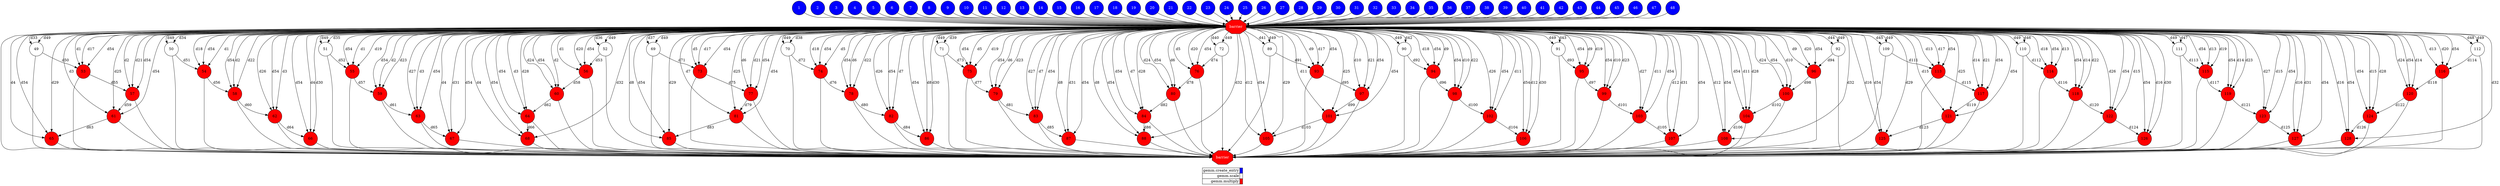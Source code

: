 digraph {
  rankdir=TB;
  labeljust="l";
  subgraph dependence_graph {
    ranksep=0.20;
    node[height=0.75];

1[shape=circle, style=filled fillcolor="#0000ff" fontcolor="#ffffff"];
2[shape=circle, style=filled fillcolor="#0000ff" fontcolor="#ffffff"];
3[shape=circle, style=filled fillcolor="#0000ff" fontcolor="#ffffff"];
4[shape=circle, style=filled fillcolor="#0000ff" fontcolor="#ffffff"];
5[shape=circle, style=filled fillcolor="#0000ff" fontcolor="#ffffff"];
6[shape=circle, style=filled fillcolor="#0000ff" fontcolor="#ffffff"];
7[shape=circle, style=filled fillcolor="#0000ff" fontcolor="#ffffff"];
8[shape=circle, style=filled fillcolor="#0000ff" fontcolor="#ffffff"];
9[shape=circle, style=filled fillcolor="#0000ff" fontcolor="#ffffff"];
10[shape=circle, style=filled fillcolor="#0000ff" fontcolor="#ffffff"];
11[shape=circle, style=filled fillcolor="#0000ff" fontcolor="#ffffff"];
12[shape=circle, style=filled fillcolor="#0000ff" fontcolor="#ffffff"];
13[shape=circle, style=filled fillcolor="#0000ff" fontcolor="#ffffff"];
14[shape=circle, style=filled fillcolor="#0000ff" fontcolor="#ffffff"];
15[shape=circle, style=filled fillcolor="#0000ff" fontcolor="#ffffff"];
16[shape=circle, style=filled fillcolor="#0000ff" fontcolor="#ffffff"];
17[shape=circle, style=filled fillcolor="#0000ff" fontcolor="#ffffff"];
18[shape=circle, style=filled fillcolor="#0000ff" fontcolor="#ffffff"];
19[shape=circle, style=filled fillcolor="#0000ff" fontcolor="#ffffff"];
20[shape=circle, style=filled fillcolor="#0000ff" fontcolor="#ffffff"];
21[shape=circle, style=filled fillcolor="#0000ff" fontcolor="#ffffff"];
22[shape=circle, style=filled fillcolor="#0000ff" fontcolor="#ffffff"];
23[shape=circle, style=filled fillcolor="#0000ff" fontcolor="#ffffff"];
24[shape=circle, style=filled fillcolor="#0000ff" fontcolor="#ffffff"];
25[shape=circle, style=filled fillcolor="#0000ff" fontcolor="#ffffff"];
26[shape=circle, style=filled fillcolor="#0000ff" fontcolor="#ffffff"];
27[shape=circle, style=filled fillcolor="#0000ff" fontcolor="#ffffff"];
28[shape=circle, style=filled fillcolor="#0000ff" fontcolor="#ffffff"];
29[shape=circle, style=filled fillcolor="#0000ff" fontcolor="#ffffff"];
30[shape=circle, style=filled fillcolor="#0000ff" fontcolor="#ffffff"];
31[shape=circle, style=filled fillcolor="#0000ff" fontcolor="#ffffff"];
32[shape=circle, style=filled fillcolor="#0000ff" fontcolor="#ffffff"];
33[shape=circle, style=filled fillcolor="#0000ff" fontcolor="#ffffff"];
34[shape=circle, style=filled fillcolor="#0000ff" fontcolor="#ffffff"];
35[shape=circle, style=filled fillcolor="#0000ff" fontcolor="#ffffff"];
36[shape=circle, style=filled fillcolor="#0000ff" fontcolor="#ffffff"];
37[shape=circle, style=filled fillcolor="#0000ff" fontcolor="#ffffff"];
38[shape=circle, style=filled fillcolor="#0000ff" fontcolor="#ffffff"];
39[shape=circle, style=filled fillcolor="#0000ff" fontcolor="#ffffff"];
40[shape=circle, style=filled fillcolor="#0000ff" fontcolor="#ffffff"];
41[shape=circle, style=filled fillcolor="#0000ff" fontcolor="#ffffff"];
42[shape=circle, style=filled fillcolor="#0000ff" fontcolor="#ffffff"];
43[shape=circle, style=filled fillcolor="#0000ff" fontcolor="#ffffff"];
44[shape=circle, style=filled fillcolor="#0000ff" fontcolor="#ffffff"];
45[shape=circle, style=filled fillcolor="#0000ff" fontcolor="#ffffff"];
46[shape=circle, style=filled fillcolor="#0000ff" fontcolor="#ffffff"];
47[shape=circle, style=filled fillcolor="#0000ff" fontcolor="#ffffff"];
48[shape=circle, style=filled fillcolor="#0000ff" fontcolor="#ffffff"];
Synchro1[label="barrier", shape=octagon, style=filled fillcolor="#ff0000" fontcolor="#FFFFFF"];
19 -> Synchro1;
29 -> Synchro1;
45 -> Synchro1;
11 -> Synchro1;
16 -> Synchro1;
40 -> Synchro1;
26 -> Synchro1;
9 -> Synchro1;
10 -> Synchro1;
34 -> Synchro1;
17 -> Synchro1;
42 -> Synchro1;
30 -> Synchro1;
33 -> Synchro1;
4 -> Synchro1;
28 -> Synchro1;
3 -> Synchro1;
46 -> Synchro1;
39 -> Synchro1;
48 -> Synchro1;
14 -> Synchro1;
31 -> Synchro1;
43 -> Synchro1;
13 -> Synchro1;
18 -> Synchro1;
22 -> Synchro1;
44 -> Synchro1;
27 -> Synchro1;
47 -> Synchro1;
36 -> Synchro1;
20 -> Synchro1;
32 -> Synchro1;
24 -> Synchro1;
35 -> Synchro1;
12 -> Synchro1;
37 -> Synchro1;
7 -> Synchro1;
15 -> Synchro1;
2 -> Synchro1;
23 -> Synchro1;
6 -> Synchro1;
21 -> Synchro1;
1 -> Synchro1;
5 -> Synchro1;
41 -> Synchro1;
38 -> Synchro1;
8 -> Synchro1;
25 -> Synchro1;
49[shape=circle, style=filled fillcolor="#ffffff" fontcolor="#000000"];
Synchro1 -> 49[ label="d33" ];
Synchro1 -> 49[ label="d49" ];
50[shape=circle, style=filled fillcolor="#ffffff" fontcolor="#000000"];
Synchro1 -> 50[ label="d34" ];
Synchro1 -> 50[ label="d49" ];
51[shape=circle, style=filled fillcolor="#ffffff" fontcolor="#000000"];
Synchro1 -> 51[ label="d35" ];
Synchro1 -> 51[ label="d49" ];
52[shape=circle, style=filled fillcolor="#ffffff" fontcolor="#000000"];
Synchro1 -> 52[ label="d36" ];
Synchro1 -> 52[ label="d49" ];
53[shape=circle, style=filled fillcolor="#ff0000" fontcolor="#000000"];
49 -> 53[ label="d50" ];
Synchro1 -> 53[ label="d54" ];
Synchro1 -> 53[ label="d1" ];
Synchro1 -> 53[ label="d17" ];
54[shape=circle, style=filled fillcolor="#ff0000" fontcolor="#000000"];
50 -> 54[ label="d51" ];
Synchro1 -> 54[ label="d54" ];
Synchro1 -> 54[ label="d1" ];
Synchro1 -> 54[ label="d18" ];
55[shape=circle, style=filled fillcolor="#ff0000" fontcolor="#000000"];
51 -> 55[ label="d52" ];
Synchro1 -> 55[ label="d54" ];
Synchro1 -> 55[ label="d1" ];
Synchro1 -> 55[ label="d19" ];
56[shape=circle, style=filled fillcolor="#ff0000" fontcolor="#000000"];
52 -> 56[ label="d53" ];
Synchro1 -> 56[ label="d54" ];
Synchro1 -> 56[ label="d1" ];
Synchro1 -> 56[ label="d20" ];
57[shape=circle, style=filled fillcolor="#ff0000" fontcolor="#000000"];
53 -> 57[ label="d55" ];
Synchro1 -> 57[ label="d54" ];
Synchro1 -> 57[ label="d2" ];
Synchro1 -> 57[ label="d21" ];
58[shape=circle, style=filled fillcolor="#ff0000" fontcolor="#000000"];
54 -> 58[ label="d56" ];
Synchro1 -> 58[ label="d54" ];
Synchro1 -> 58[ label="d2" ];
Synchro1 -> 58[ label="d22" ];
59[shape=circle, style=filled fillcolor="#ff0000" fontcolor="#000000"];
55 -> 59[ label="d57" ];
Synchro1 -> 59[ label="d54" ];
Synchro1 -> 59[ label="d2" ];
Synchro1 -> 59[ label="d23" ];
60[shape=circle, style=filled fillcolor="#ff0000" fontcolor="#000000"];
56 -> 60[ label="d58" ];
Synchro1 -> 60[ label="d54" ];
Synchro1 -> 60[ label="d2" ];
Synchro1 -> 60[ label="d24" ];
61[shape=circle, style=filled fillcolor="#ff0000" fontcolor="#000000"];
57 -> 61[ label="d59" ];
Synchro1 -> 61[ label="d54" ];
Synchro1 -> 61[ label="d3" ];
Synchro1 -> 61[ label="d25" ];
62[shape=circle, style=filled fillcolor="#ff0000" fontcolor="#000000"];
58 -> 62[ label="d60" ];
Synchro1 -> 62[ label="d54" ];
Synchro1 -> 62[ label="d3" ];
Synchro1 -> 62[ label="d26" ];
63[shape=circle, style=filled fillcolor="#ff0000" fontcolor="#000000"];
59 -> 63[ label="d61" ];
Synchro1 -> 63[ label="d54" ];
Synchro1 -> 63[ label="d3" ];
Synchro1 -> 63[ label="d27" ];
64[shape=circle, style=filled fillcolor="#ff0000" fontcolor="#000000"];
60 -> 64[ label="d62" ];
Synchro1 -> 64[ label="d54" ];
Synchro1 -> 64[ label="d3" ];
Synchro1 -> 64[ label="d28" ];
65[shape=circle, style=filled fillcolor="#ff0000" fontcolor="#000000"];
61 -> 65[ label="d63" ];
Synchro1 -> 65[ label="d54" ];
Synchro1 -> 65[ label="d4" ];
Synchro1 -> 65[ label="d29" ];
66[shape=circle, style=filled fillcolor="#ff0000" fontcolor="#000000"];
62 -> 66[ label="d64" ];
Synchro1 -> 66[ label="d54" ];
Synchro1 -> 66[ label="d4" ];
Synchro1 -> 66[ label="d30" ];
67[shape=circle, style=filled fillcolor="#ff0000" fontcolor="#000000"];
63 -> 67[ label="d65" ];
Synchro1 -> 67[ label="d54" ];
Synchro1 -> 67[ label="d4" ];
Synchro1 -> 67[ label="d31" ];
68[shape=circle, style=filled fillcolor="#ff0000" fontcolor="#000000"];
64 -> 68[ label="d66" ];
Synchro1 -> 68[ label="d54" ];
Synchro1 -> 68[ label="d4" ];
Synchro1 -> 68[ label="d32" ];
69[shape=circle, style=filled fillcolor="#ffffff" fontcolor="#000000"];
Synchro1 -> 69[ label="d37" ];
Synchro1 -> 69[ label="d49" ];
70[shape=circle, style=filled fillcolor="#ffffff" fontcolor="#000000"];
Synchro1 -> 70[ label="d38" ];
Synchro1 -> 70[ label="d49" ];
71[shape=circle, style=filled fillcolor="#ffffff" fontcolor="#000000"];
Synchro1 -> 71[ label="d39" ];
Synchro1 -> 71[ label="d49" ];
72[shape=circle, style=filled fillcolor="#ffffff" fontcolor="#000000"];
Synchro1 -> 72[ label="d40" ];
Synchro1 -> 72[ label="d49" ];
73[shape=circle, style=filled fillcolor="#ff0000" fontcolor="#000000"];
69 -> 73[ label="d71" ];
Synchro1 -> 73[ label="d54" ];
Synchro1 -> 73[ label="d5" ];
Synchro1 -> 73[ label="d17" ];
74[shape=circle, style=filled fillcolor="#ff0000" fontcolor="#000000"];
70 -> 74[ label="d72" ];
Synchro1 -> 74[ label="d54" ];
Synchro1 -> 74[ label="d5" ];
Synchro1 -> 74[ label="d18" ];
75[shape=circle, style=filled fillcolor="#ff0000" fontcolor="#000000"];
71 -> 75[ label="d73" ];
Synchro1 -> 75[ label="d54" ];
Synchro1 -> 75[ label="d5" ];
Synchro1 -> 75[ label="d19" ];
76[shape=circle, style=filled fillcolor="#ff0000" fontcolor="#000000"];
72 -> 76[ label="d74" ];
Synchro1 -> 76[ label="d54" ];
Synchro1 -> 76[ label="d5" ];
Synchro1 -> 76[ label="d20" ];
77[shape=circle, style=filled fillcolor="#ff0000" fontcolor="#000000"];
73 -> 77[ label="d75" ];
Synchro1 -> 77[ label="d54" ];
Synchro1 -> 77[ label="d6" ];
Synchro1 -> 77[ label="d21" ];
78[shape=circle, style=filled fillcolor="#ff0000" fontcolor="#000000"];
74 -> 78[ label="d76" ];
Synchro1 -> 78[ label="d54" ];
Synchro1 -> 78[ label="d6" ];
Synchro1 -> 78[ label="d22" ];
79[shape=circle, style=filled fillcolor="#ff0000" fontcolor="#000000"];
75 -> 79[ label="d77" ];
Synchro1 -> 79[ label="d54" ];
Synchro1 -> 79[ label="d6" ];
Synchro1 -> 79[ label="d23" ];
80[shape=circle, style=filled fillcolor="#ff0000" fontcolor="#000000"];
76 -> 80[ label="d78" ];
Synchro1 -> 80[ label="d54" ];
Synchro1 -> 80[ label="d6" ];
Synchro1 -> 80[ label="d24" ];
81[shape=circle, style=filled fillcolor="#ff0000" fontcolor="#000000"];
77 -> 81[ label="d79" ];
Synchro1 -> 81[ label="d54" ];
Synchro1 -> 81[ label="d7" ];
Synchro1 -> 81[ label="d25" ];
82[shape=circle, style=filled fillcolor="#ff0000" fontcolor="#000000"];
78 -> 82[ label="d80" ];
Synchro1 -> 82[ label="d54" ];
Synchro1 -> 82[ label="d7" ];
Synchro1 -> 82[ label="d26" ];
83[shape=circle, style=filled fillcolor="#ff0000" fontcolor="#000000"];
79 -> 83[ label="d81" ];
Synchro1 -> 83[ label="d54" ];
Synchro1 -> 83[ label="d7" ];
Synchro1 -> 83[ label="d27" ];
84[shape=circle, style=filled fillcolor="#ff0000" fontcolor="#000000"];
80 -> 84[ label="d82" ];
Synchro1 -> 84[ label="d54" ];
Synchro1 -> 84[ label="d7" ];
Synchro1 -> 84[ label="d28" ];
85[shape=circle, style=filled fillcolor="#ff0000" fontcolor="#000000"];
81 -> 85[ label="d83" ];
Synchro1 -> 85[ label="d54" ];
Synchro1 -> 85[ label="d8" ];
Synchro1 -> 85[ label="d29" ];
86[shape=circle, style=filled fillcolor="#ff0000" fontcolor="#000000"];
82 -> 86[ label="d84" ];
Synchro1 -> 86[ label="d54" ];
Synchro1 -> 86[ label="d8" ];
Synchro1 -> 86[ label="d30" ];
87[shape=circle, style=filled fillcolor="#ff0000" fontcolor="#000000"];
83 -> 87[ label="d85" ];
Synchro1 -> 87[ label="d54" ];
Synchro1 -> 87[ label="d8" ];
Synchro1 -> 87[ label="d31" ];
88[shape=circle, style=filled fillcolor="#ff0000" fontcolor="#000000"];
84 -> 88[ label="d86" ];
Synchro1 -> 88[ label="d54" ];
Synchro1 -> 88[ label="d8" ];
Synchro1 -> 88[ label="d32" ];
89[shape=circle, style=filled fillcolor="#ffffff" fontcolor="#000000"];
Synchro1 -> 89[ label="d41" ];
Synchro1 -> 89[ label="d49" ];
90[shape=circle, style=filled fillcolor="#ffffff" fontcolor="#000000"];
Synchro1 -> 90[ label="d42" ];
Synchro1 -> 90[ label="d49" ];
91[shape=circle, style=filled fillcolor="#ffffff" fontcolor="#000000"];
Synchro1 -> 91[ label="d43" ];
Synchro1 -> 91[ label="d49" ];
92[shape=circle, style=filled fillcolor="#ffffff" fontcolor="#000000"];
Synchro1 -> 92[ label="d44" ];
Synchro1 -> 92[ label="d49" ];
93[shape=circle, style=filled fillcolor="#ff0000" fontcolor="#000000"];
89 -> 93[ label="d91" ];
Synchro1 -> 93[ label="d54" ];
Synchro1 -> 93[ label="d9" ];
Synchro1 -> 93[ label="d17" ];
94[shape=circle, style=filled fillcolor="#ff0000" fontcolor="#000000"];
90 -> 94[ label="d92" ];
Synchro1 -> 94[ label="d54" ];
Synchro1 -> 94[ label="d9" ];
Synchro1 -> 94[ label="d18" ];
95[shape=circle, style=filled fillcolor="#ff0000" fontcolor="#000000"];
91 -> 95[ label="d93" ];
Synchro1 -> 95[ label="d54" ];
Synchro1 -> 95[ label="d9" ];
Synchro1 -> 95[ label="d19" ];
96[shape=circle, style=filled fillcolor="#ff0000" fontcolor="#000000"];
92 -> 96[ label="d94" ];
Synchro1 -> 96[ label="d54" ];
Synchro1 -> 96[ label="d9" ];
Synchro1 -> 96[ label="d20" ];
97[shape=circle, style=filled fillcolor="#ff0000" fontcolor="#000000"];
93 -> 97[ label="d95" ];
Synchro1 -> 97[ label="d54" ];
Synchro1 -> 97[ label="d10" ];
Synchro1 -> 97[ label="d21" ];
98[shape=circle, style=filled fillcolor="#ff0000" fontcolor="#000000"];
94 -> 98[ label="d96" ];
Synchro1 -> 98[ label="d54" ];
Synchro1 -> 98[ label="d10" ];
Synchro1 -> 98[ label="d22" ];
99[shape=circle, style=filled fillcolor="#ff0000" fontcolor="#000000"];
95 -> 99[ label="d97" ];
Synchro1 -> 99[ label="d54" ];
Synchro1 -> 99[ label="d10" ];
Synchro1 -> 99[ label="d23" ];
100[shape=circle, style=filled fillcolor="#ff0000" fontcolor="#000000"];
96 -> 100[ label="d98" ];
Synchro1 -> 100[ label="d54" ];
Synchro1 -> 100[ label="d10" ];
Synchro1 -> 100[ label="d24" ];
101[shape=circle, style=filled fillcolor="#ff0000" fontcolor="#000000"];
97 -> 101[ label="d99" ];
Synchro1 -> 101[ label="d54" ];
Synchro1 -> 101[ label="d11" ];
Synchro1 -> 101[ label="d25" ];
102[shape=circle, style=filled fillcolor="#ff0000" fontcolor="#000000"];
98 -> 102[ label="d100" ];
Synchro1 -> 102[ label="d54" ];
Synchro1 -> 102[ label="d11" ];
Synchro1 -> 102[ label="d26" ];
103[shape=circle, style=filled fillcolor="#ff0000" fontcolor="#000000"];
99 -> 103[ label="d101" ];
Synchro1 -> 103[ label="d54" ];
Synchro1 -> 103[ label="d11" ];
Synchro1 -> 103[ label="d27" ];
104[shape=circle, style=filled fillcolor="#ff0000" fontcolor="#000000"];
100 -> 104[ label="d102" ];
Synchro1 -> 104[ label="d54" ];
Synchro1 -> 104[ label="d11" ];
Synchro1 -> 104[ label="d28" ];
105[shape=circle, style=filled fillcolor="#ff0000" fontcolor="#000000"];
101 -> 105[ label="d103" ];
Synchro1 -> 105[ label="d54" ];
Synchro1 -> 105[ label="d12" ];
Synchro1 -> 105[ label="d29" ];
106[shape=circle, style=filled fillcolor="#ff0000" fontcolor="#000000"];
102 -> 106[ label="d104" ];
Synchro1 -> 106[ label="d54" ];
Synchro1 -> 106[ label="d12" ];
Synchro1 -> 106[ label="d30" ];
107[shape=circle, style=filled fillcolor="#ff0000" fontcolor="#000000"];
103 -> 107[ label="d105" ];
Synchro1 -> 107[ label="d54" ];
Synchro1 -> 107[ label="d12" ];
Synchro1 -> 107[ label="d31" ];
108[shape=circle, style=filled fillcolor="#ff0000" fontcolor="#000000"];
104 -> 108[ label="d106" ];
Synchro1 -> 108[ label="d54" ];
Synchro1 -> 108[ label="d12" ];
Synchro1 -> 108[ label="d32" ];
109[shape=circle, style=filled fillcolor="#ffffff" fontcolor="#000000"];
Synchro1 -> 109[ label="d45" ];
Synchro1 -> 109[ label="d49" ];
110[shape=circle, style=filled fillcolor="#ffffff" fontcolor="#000000"];
Synchro1 -> 110[ label="d46" ];
Synchro1 -> 110[ label="d49" ];
111[shape=circle, style=filled fillcolor="#ffffff" fontcolor="#000000"];
Synchro1 -> 111[ label="d47" ];
Synchro1 -> 111[ label="d49" ];
112[shape=circle, style=filled fillcolor="#ffffff" fontcolor="#000000"];
Synchro1 -> 112[ label="d48" ];
Synchro1 -> 112[ label="d49" ];
113[shape=circle, style=filled fillcolor="#ff0000" fontcolor="#000000"];
109 -> 113[ label="d111" ];
Synchro1 -> 113[ label="d54" ];
Synchro1 -> 113[ label="d13" ];
Synchro1 -> 113[ label="d17" ];
114[shape=circle, style=filled fillcolor="#ff0000" fontcolor="#000000"];
110 -> 114[ label="d112" ];
Synchro1 -> 114[ label="d54" ];
Synchro1 -> 114[ label="d13" ];
Synchro1 -> 114[ label="d18" ];
115[shape=circle, style=filled fillcolor="#ff0000" fontcolor="#000000"];
111 -> 115[ label="d113" ];
Synchro1 -> 115[ label="d54" ];
Synchro1 -> 115[ label="d13" ];
Synchro1 -> 115[ label="d19" ];
116[shape=circle, style=filled fillcolor="#ff0000" fontcolor="#000000"];
112 -> 116[ label="d114" ];
Synchro1 -> 116[ label="d54" ];
Synchro1 -> 116[ label="d13" ];
Synchro1 -> 116[ label="d20" ];
117[shape=circle, style=filled fillcolor="#ff0000" fontcolor="#000000"];
113 -> 117[ label="d115" ];
Synchro1 -> 117[ label="d54" ];
Synchro1 -> 117[ label="d14" ];
Synchro1 -> 117[ label="d21" ];
118[shape=circle, style=filled fillcolor="#ff0000" fontcolor="#000000"];
114 -> 118[ label="d116" ];
Synchro1 -> 118[ label="d54" ];
Synchro1 -> 118[ label="d14" ];
Synchro1 -> 118[ label="d22" ];
119[shape=circle, style=filled fillcolor="#ff0000" fontcolor="#000000"];
115 -> 119[ label="d117" ];
Synchro1 -> 119[ label="d54" ];
Synchro1 -> 119[ label="d14" ];
Synchro1 -> 119[ label="d23" ];
120[shape=circle, style=filled fillcolor="#ff0000" fontcolor="#000000"];
116 -> 120[ label="d118" ];
Synchro1 -> 120[ label="d54" ];
Synchro1 -> 120[ label="d14" ];
Synchro1 -> 120[ label="d24" ];
121[shape=circle, style=filled fillcolor="#ff0000" fontcolor="#000000"];
117 -> 121[ label="d119" ];
Synchro1 -> 121[ label="d54" ];
Synchro1 -> 121[ label="d15" ];
Synchro1 -> 121[ label="d25" ];
122[shape=circle, style=filled fillcolor="#ff0000" fontcolor="#000000"];
118 -> 122[ label="d120" ];
Synchro1 -> 122[ label="d54" ];
Synchro1 -> 122[ label="d15" ];
Synchro1 -> 122[ label="d26" ];
123[shape=circle, style=filled fillcolor="#ff0000" fontcolor="#000000"];
119 -> 123[ label="d121" ];
Synchro1 -> 123[ label="d54" ];
Synchro1 -> 123[ label="d15" ];
Synchro1 -> 123[ label="d27" ];
124[shape=circle, style=filled fillcolor="#ff0000" fontcolor="#000000"];
120 -> 124[ label="d122" ];
Synchro1 -> 124[ label="d54" ];
Synchro1 -> 124[ label="d15" ];
Synchro1 -> 124[ label="d28" ];
125[shape=circle, style=filled fillcolor="#ff0000" fontcolor="#000000"];
121 -> 125[ label="d123" ];
Synchro1 -> 125[ label="d54" ];
Synchro1 -> 125[ label="d16" ];
Synchro1 -> 125[ label="d29" ];
126[shape=circle, style=filled fillcolor="#ff0000" fontcolor="#000000"];
122 -> 126[ label="d124" ];
Synchro1 -> 126[ label="d54" ];
Synchro1 -> 126[ label="d16" ];
Synchro1 -> 126[ label="d30" ];
127[shape=circle, style=filled fillcolor="#ff0000" fontcolor="#000000"];
123 -> 127[ label="d125" ];
Synchro1 -> 127[ label="d54" ];
Synchro1 -> 127[ label="d16" ];
Synchro1 -> 127[ label="d31" ];
128[shape=circle, style=filled fillcolor="#ff0000" fontcolor="#000000"];
124 -> 128[ label="d126" ];
Synchro1 -> 128[ label="d54" ];
Synchro1 -> 128[ label="d16" ];
Synchro1 -> 128[ label="d32" ];
Synchro2[label="barrier", shape=octagon, style=filled fillcolor="#ff0000" fontcolor="#FFFFFF"];
Synchro1 -> Synchro2;
56 -> Synchro2;
58 -> Synchro2;
62 -> Synchro2;
98 -> Synchro2;
97 -> Synchro2;
63 -> Synchro2;
92 -> Synchro2;
102 -> Synchro2;
103 -> Synchro2;
121 -> Synchro2;
117 -> Synchro2;
128 -> Synchro2;
109 -> Synchro2;
113 -> Synchro2;
120 -> Synchro2;
55 -> Synchro2;
73 -> Synchro2;
101 -> Synchro2;
75 -> Synchro2;
95 -> Synchro2;
96 -> Synchro2;
118 -> Synchro2;
74 -> Synchro2;
114 -> Synchro2;
122 -> Synchro2;
105 -> Synchro2;
111 -> Synchro2;
81 -> Synchro2;
84 -> Synchro2;
106 -> Synchro2;
80 -> Synchro2;
115 -> Synchro2;
57 -> Synchro2;
66 -> Synchro2;
83 -> Synchro2;
49 -> Synchro2;
82 -> Synchro2;
90 -> Synchro2;
53 -> Synchro2;
104 -> Synchro2;
61 -> Synchro2;
67 -> Synchro2;
108 -> Synchro2;
79 -> Synchro2;
78 -> Synchro2;
52 -> Synchro2;
54 -> Synchro2;
87 -> Synchro2;
72 -> Synchro2;
124 -> Synchro2;
65 -> Synchro2;
99 -> Synchro2;
125 -> Synchro2;
126 -> Synchro2;
59 -> Synchro2;
112 -> Synchro2;
69 -> Synchro2;
77 -> Synchro2;
110 -> Synchro2;
127 -> Synchro2;
89 -> Synchro2;
76 -> Synchro2;
68 -> Synchro2;
86 -> Synchro2;
94 -> Synchro2;
93 -> Synchro2;
100 -> Synchro2;
91 -> Synchro2;
64 -> Synchro2;
88 -> Synchro2;
50 -> Synchro2;
60 -> Synchro2;
71 -> Synchro2;
123 -> Synchro2;
116 -> Synchro2;
119 -> Synchro2;
70 -> Synchro2;
51 -> Synchro2;
85 -> Synchro2;
107 -> Synchro2;  }
  subgraph legend {
    rank=sink;
    node [shape=plaintext, height=0.75];
    ranksep=0.20;
    label = "Legend";
    key [label=<
      <table border="0" cellpadding="2" cellspacing="0" cellborder="1">
<tr>
<td align="right">gemm.create_entry</td>
<td bgcolor="#0000ff">&nbsp;</td>
</tr>
<tr>
<td align="right">gemm.scale</td>
<td bgcolor="#ffffff">&nbsp;</td>
</tr>
<tr>
<td align="right">gemm.multiply</td>
<td bgcolor="#ff0000">&nbsp;</td>
</tr>
      </table>
    >]
  }
}
